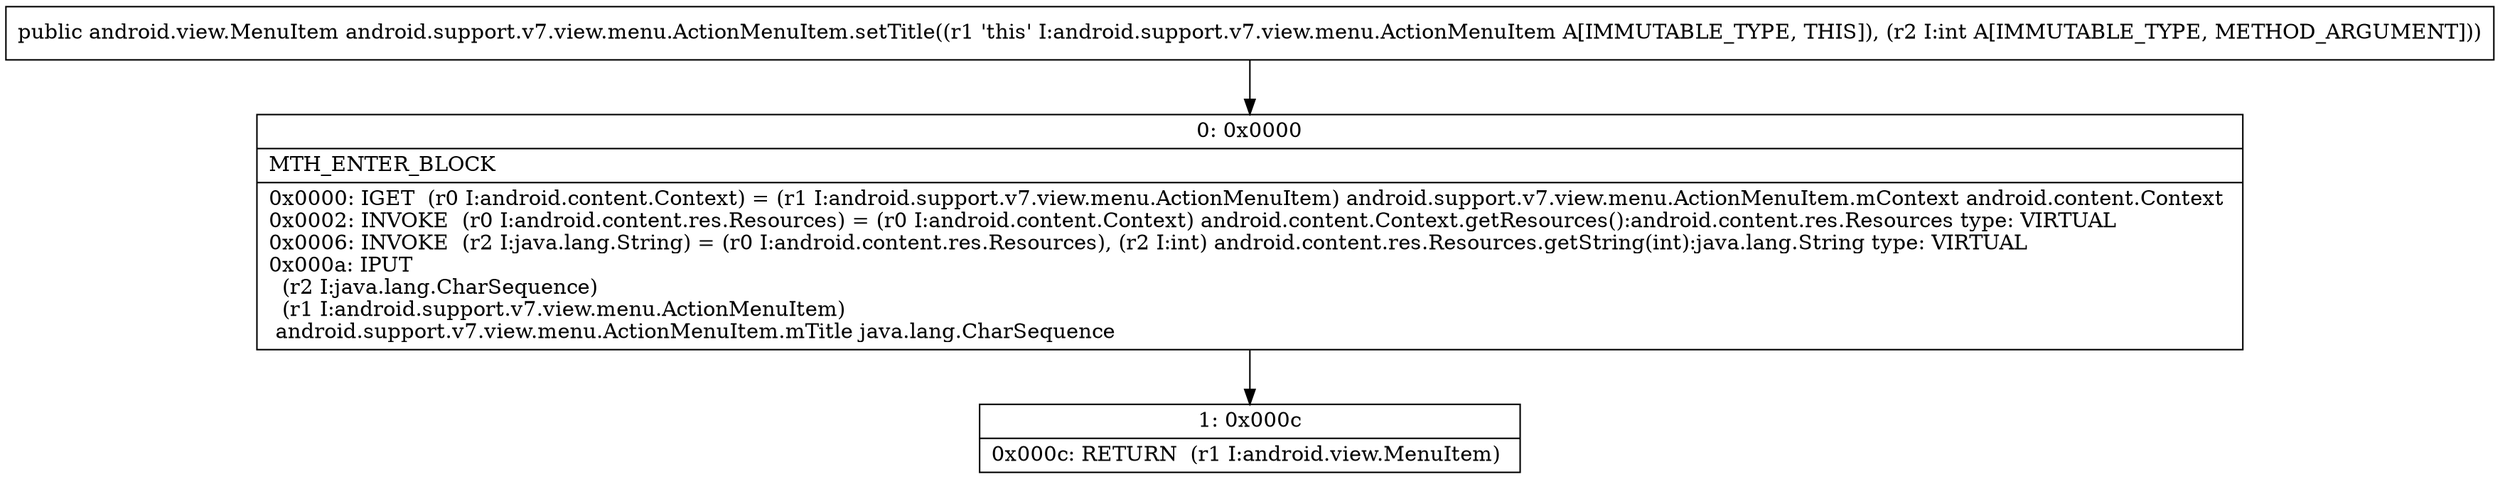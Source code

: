digraph "CFG forandroid.support.v7.view.menu.ActionMenuItem.setTitle(I)Landroid\/view\/MenuItem;" {
Node_0 [shape=record,label="{0\:\ 0x0000|MTH_ENTER_BLOCK\l|0x0000: IGET  (r0 I:android.content.Context) = (r1 I:android.support.v7.view.menu.ActionMenuItem) android.support.v7.view.menu.ActionMenuItem.mContext android.content.Context \l0x0002: INVOKE  (r0 I:android.content.res.Resources) = (r0 I:android.content.Context) android.content.Context.getResources():android.content.res.Resources type: VIRTUAL \l0x0006: INVOKE  (r2 I:java.lang.String) = (r0 I:android.content.res.Resources), (r2 I:int) android.content.res.Resources.getString(int):java.lang.String type: VIRTUAL \l0x000a: IPUT  \l  (r2 I:java.lang.CharSequence)\l  (r1 I:android.support.v7.view.menu.ActionMenuItem)\l android.support.v7.view.menu.ActionMenuItem.mTitle java.lang.CharSequence \l}"];
Node_1 [shape=record,label="{1\:\ 0x000c|0x000c: RETURN  (r1 I:android.view.MenuItem) \l}"];
MethodNode[shape=record,label="{public android.view.MenuItem android.support.v7.view.menu.ActionMenuItem.setTitle((r1 'this' I:android.support.v7.view.menu.ActionMenuItem A[IMMUTABLE_TYPE, THIS]), (r2 I:int A[IMMUTABLE_TYPE, METHOD_ARGUMENT])) }"];
MethodNode -> Node_0;
Node_0 -> Node_1;
}


